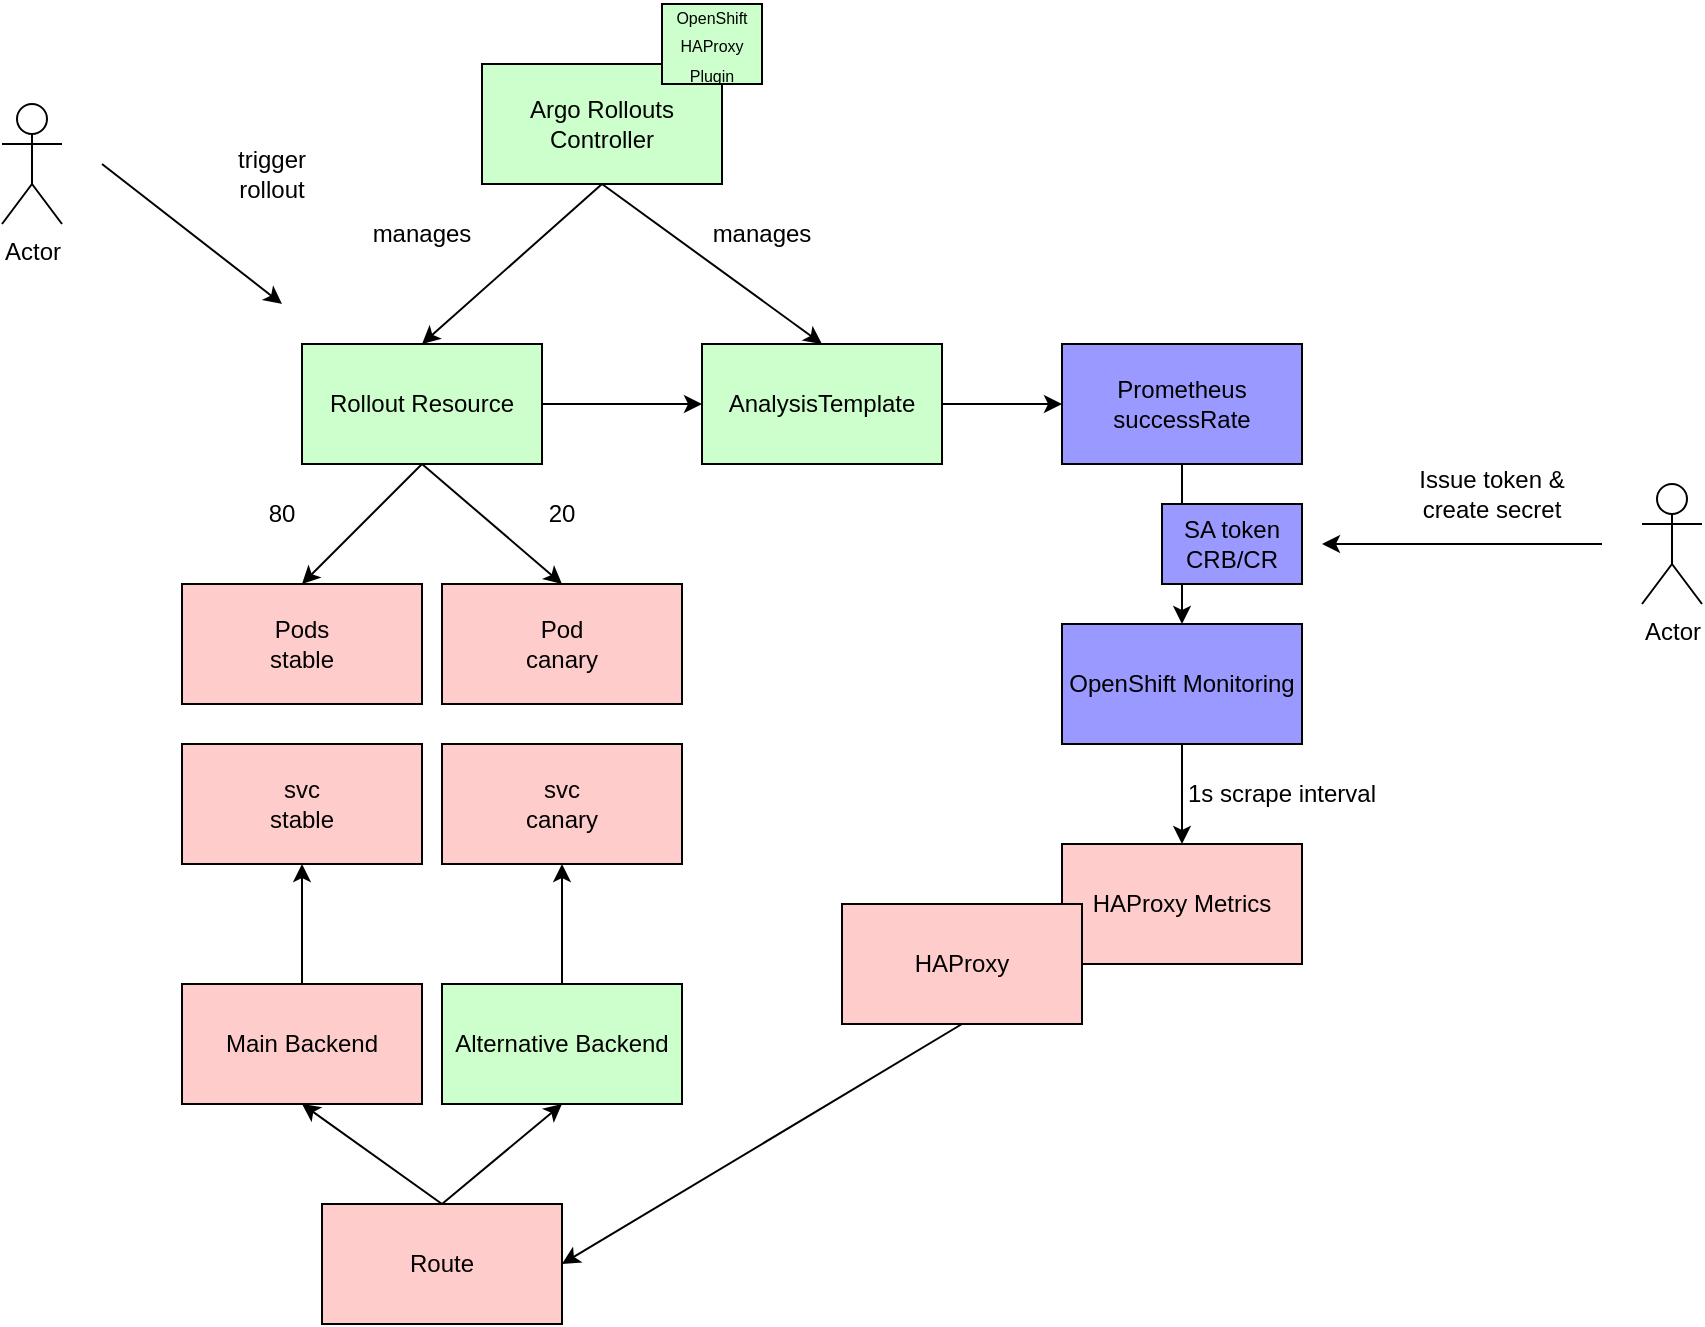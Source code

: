 <mxfile version="24.8.3">
  <diagram name="Page-1" id="KoT_Tr649loQ-CGJ1cBL">
    <mxGraphModel dx="2352" dy="532" grid="1" gridSize="10" guides="1" tooltips="1" connect="1" arrows="1" fold="1" page="1" pageScale="1" pageWidth="850" pageHeight="1100" math="0" shadow="0">
      <root>
        <mxCell id="0" />
        <mxCell id="1" parent="0" />
        <mxCell id="5EOzhqiweeDwcgOFod4l-24" value="Rollout Resource" style="rounded=0;whiteSpace=wrap;html=1;fillColor=#CCFFCC;" parent="1" vertex="1">
          <mxGeometry x="90" y="220" width="120" height="60" as="geometry" />
        </mxCell>
        <mxCell id="5EOzhqiweeDwcgOFod4l-25" value="AnalysisTemplate" style="rounded=0;whiteSpace=wrap;html=1;fillColor=#CCFFCC;" parent="1" vertex="1">
          <mxGeometry x="290" y="220" width="120" height="60" as="geometry" />
        </mxCell>
        <mxCell id="5EOzhqiweeDwcgOFod4l-26" value="" style="endArrow=classic;html=1;rounded=0;exitX=1;exitY=0.5;exitDx=0;exitDy=0;entryX=0;entryY=0.5;entryDx=0;entryDy=0;" parent="1" source="5EOzhqiweeDwcgOFod4l-24" target="5EOzhqiweeDwcgOFod4l-25" edge="1">
          <mxGeometry width="50" height="50" relative="1" as="geometry">
            <mxPoint x="400" y="310" as="sourcePoint" />
            <mxPoint x="450" y="260" as="targetPoint" />
          </mxGeometry>
        </mxCell>
        <mxCell id="5EOzhqiweeDwcgOFod4l-27" value="Prometheus successRate" style="rounded=0;whiteSpace=wrap;html=1;fillColor=#9999FF;" parent="1" vertex="1">
          <mxGeometry x="470" y="220" width="120" height="60" as="geometry" />
        </mxCell>
        <mxCell id="5EOzhqiweeDwcgOFod4l-28" value="OpenShift Monitoring" style="rounded=0;whiteSpace=wrap;html=1;fillColor=#9999FF;" parent="1" vertex="1">
          <mxGeometry x="470" y="360" width="120" height="60" as="geometry" />
        </mxCell>
        <mxCell id="5EOzhqiweeDwcgOFod4l-29" value="HAProxy Metrics" style="rounded=0;whiteSpace=wrap;html=1;fillColor=#FFCCCC;" parent="1" vertex="1">
          <mxGeometry x="470" y="470" width="120" height="60" as="geometry" />
        </mxCell>
        <mxCell id="5EOzhqiweeDwcgOFod4l-30" value="" style="endArrow=classic;html=1;rounded=0;exitX=1;exitY=0.5;exitDx=0;exitDy=0;entryX=0;entryY=0.5;entryDx=0;entryDy=0;" parent="1" source="5EOzhqiweeDwcgOFod4l-25" target="5EOzhqiweeDwcgOFod4l-27" edge="1">
          <mxGeometry width="50" height="50" relative="1" as="geometry">
            <mxPoint x="220" y="260" as="sourcePoint" />
            <mxPoint x="300" y="260" as="targetPoint" />
          </mxGeometry>
        </mxCell>
        <mxCell id="5EOzhqiweeDwcgOFod4l-31" value="" style="endArrow=classic;html=1;rounded=0;exitX=0.5;exitY=1;exitDx=0;exitDy=0;entryX=0.5;entryY=0;entryDx=0;entryDy=0;" parent="1" source="5EOzhqiweeDwcgOFod4l-27" target="5EOzhqiweeDwcgOFod4l-28" edge="1">
          <mxGeometry width="50" height="50" relative="1" as="geometry">
            <mxPoint x="420" y="260" as="sourcePoint" />
            <mxPoint x="480" y="260" as="targetPoint" />
          </mxGeometry>
        </mxCell>
        <mxCell id="5EOzhqiweeDwcgOFod4l-32" value="" style="endArrow=classic;html=1;rounded=0;entryX=0.5;entryY=0;entryDx=0;entryDy=0;" parent="1" target="5EOzhqiweeDwcgOFod4l-29" edge="1">
          <mxGeometry width="50" height="50" relative="1" as="geometry">
            <mxPoint x="530" y="420" as="sourcePoint" />
            <mxPoint x="540" y="370" as="targetPoint" />
          </mxGeometry>
        </mxCell>
        <mxCell id="5EOzhqiweeDwcgOFod4l-33" value="&lt;div&gt;Pods&lt;/div&gt;&lt;div&gt;stable&lt;br&gt;&lt;/div&gt;" style="rounded=0;whiteSpace=wrap;html=1;fillColor=#FFCCCC;" parent="1" vertex="1">
          <mxGeometry x="30" y="340" width="120" height="60" as="geometry" />
        </mxCell>
        <mxCell id="5EOzhqiweeDwcgOFod4l-34" value="&lt;div&gt;Pod&lt;/div&gt;&lt;div&gt;canary&lt;br&gt;&lt;/div&gt;" style="rounded=0;whiteSpace=wrap;html=1;fillColor=#FFCCCC;" parent="1" vertex="1">
          <mxGeometry x="160" y="340" width="120" height="60" as="geometry" />
        </mxCell>
        <mxCell id="5EOzhqiweeDwcgOFod4l-35" value="HAProxy" style="rounded=0;whiteSpace=wrap;html=1;fillColor=#FFCCCC;" parent="1" vertex="1">
          <mxGeometry x="360" y="500" width="120" height="60" as="geometry" />
        </mxCell>
        <mxCell id="5EOzhqiweeDwcgOFod4l-39" value="&lt;div&gt;svc&lt;/div&gt;&lt;div&gt;&lt;div&gt;stable&lt;br&gt;&lt;/div&gt;&lt;/div&gt;" style="rounded=0;whiteSpace=wrap;html=1;fillColor=#FFCCCC;" parent="1" vertex="1">
          <mxGeometry x="30" y="420" width="120" height="60" as="geometry" />
        </mxCell>
        <mxCell id="5EOzhqiweeDwcgOFod4l-40" value="&lt;div&gt;svc&lt;br&gt;&lt;/div&gt;&lt;div&gt;canary&lt;/div&gt;" style="rounded=0;whiteSpace=wrap;html=1;fillColor=#FFCCCC;" parent="1" vertex="1">
          <mxGeometry x="160" y="420" width="120" height="60" as="geometry" />
        </mxCell>
        <mxCell id="5EOzhqiweeDwcgOFod4l-42" value="Route" style="rounded=0;whiteSpace=wrap;html=1;fillColor=#FFCCCC;" parent="1" vertex="1">
          <mxGeometry x="100" y="650" width="120" height="60" as="geometry" />
        </mxCell>
        <mxCell id="5EOzhqiweeDwcgOFod4l-43" value="Main Backend" style="rounded=0;whiteSpace=wrap;html=1;fillColor=#FFCCCC;" parent="1" vertex="1">
          <mxGeometry x="30" y="540" width="120" height="60" as="geometry" />
        </mxCell>
        <mxCell id="5EOzhqiweeDwcgOFod4l-44" value="Alternative Backend" style="rounded=0;whiteSpace=wrap;html=1;fillColor=#CCFFCC;" parent="1" vertex="1">
          <mxGeometry x="160" y="540" width="120" height="60" as="geometry" />
        </mxCell>
        <mxCell id="5EOzhqiweeDwcgOFod4l-45" value="" style="endArrow=classic;html=1;rounded=0;entryX=1;entryY=0.5;entryDx=0;entryDy=0;exitX=0.5;exitY=1;exitDx=0;exitDy=0;" parent="1" source="5EOzhqiweeDwcgOFod4l-35" target="5EOzhqiweeDwcgOFod4l-42" edge="1">
          <mxGeometry width="50" height="50" relative="1" as="geometry">
            <mxPoint x="420" y="510" as="sourcePoint" />
            <mxPoint x="470" y="460" as="targetPoint" />
          </mxGeometry>
        </mxCell>
        <mxCell id="5EOzhqiweeDwcgOFod4l-46" value="&lt;div&gt;SA token&lt;/div&gt;&lt;div&gt;CRB/CR&lt;br&gt;&lt;/div&gt;" style="rounded=0;whiteSpace=wrap;html=1;fillColor=#9999FF;" parent="1" vertex="1">
          <mxGeometry x="520" y="300" width="70" height="40" as="geometry" />
        </mxCell>
        <mxCell id="5EOzhqiweeDwcgOFod4l-47" value="" style="endArrow=classic;html=1;rounded=0;exitX=0.5;exitY=1;exitDx=0;exitDy=0;entryX=0.5;entryY=0;entryDx=0;entryDy=0;" parent="1" source="5EOzhqiweeDwcgOFod4l-24" target="5EOzhqiweeDwcgOFod4l-33" edge="1">
          <mxGeometry width="50" height="50" relative="1" as="geometry">
            <mxPoint x="420" y="480" as="sourcePoint" />
            <mxPoint x="470" y="430" as="targetPoint" />
          </mxGeometry>
        </mxCell>
        <mxCell id="5EOzhqiweeDwcgOFod4l-48" value="" style="endArrow=classic;html=1;rounded=0;exitX=0.5;exitY=1;exitDx=0;exitDy=0;entryX=0.5;entryY=0;entryDx=0;entryDy=0;" parent="1" source="5EOzhqiweeDwcgOFod4l-24" target="5EOzhqiweeDwcgOFod4l-34" edge="1">
          <mxGeometry width="50" height="50" relative="1" as="geometry">
            <mxPoint x="160" y="290" as="sourcePoint" />
            <mxPoint x="100" y="350" as="targetPoint" />
          </mxGeometry>
        </mxCell>
        <mxCell id="5EOzhqiweeDwcgOFod4l-49" value="20" style="text;html=1;align=center;verticalAlign=middle;whiteSpace=wrap;rounded=0;" parent="1" vertex="1">
          <mxGeometry x="190" y="290" width="60" height="30" as="geometry" />
        </mxCell>
        <mxCell id="5EOzhqiweeDwcgOFod4l-50" value="80" style="text;html=1;align=center;verticalAlign=middle;whiteSpace=wrap;rounded=0;" parent="1" vertex="1">
          <mxGeometry x="50" y="290" width="60" height="30" as="geometry" />
        </mxCell>
        <mxCell id="5EOzhqiweeDwcgOFod4l-51" value="1s scrape interval" style="text;html=1;align=center;verticalAlign=middle;whiteSpace=wrap;rounded=0;" parent="1" vertex="1">
          <mxGeometry x="520" y="430" width="120" height="30" as="geometry" />
        </mxCell>
        <mxCell id="5EOzhqiweeDwcgOFod4l-52" value="Actor" style="shape=umlActor;verticalLabelPosition=bottom;verticalAlign=top;html=1;outlineConnect=0;" parent="1" vertex="1">
          <mxGeometry x="760" y="290" width="30" height="60" as="geometry" />
        </mxCell>
        <mxCell id="5EOzhqiweeDwcgOFod4l-53" value="" style="endArrow=classic;html=1;rounded=0;" parent="1" edge="1">
          <mxGeometry width="50" height="50" relative="1" as="geometry">
            <mxPoint x="740" y="320" as="sourcePoint" />
            <mxPoint x="600" y="320" as="targetPoint" />
          </mxGeometry>
        </mxCell>
        <mxCell id="5EOzhqiweeDwcgOFod4l-54" value="Issue token &amp;amp; create secret" style="text;html=1;align=center;verticalAlign=middle;whiteSpace=wrap;rounded=0;" parent="1" vertex="1">
          <mxGeometry x="640" y="280" width="90" height="30" as="geometry" />
        </mxCell>
        <mxCell id="5EOzhqiweeDwcgOFod4l-57" value="Argo Rollouts Controller" style="rounded=0;whiteSpace=wrap;html=1;fillColor=#CCFFCC;" parent="1" vertex="1">
          <mxGeometry x="180" y="80" width="120" height="60" as="geometry" />
        </mxCell>
        <mxCell id="5EOzhqiweeDwcgOFod4l-58" value="&lt;div&gt;&lt;font style=&quot;font-size: 8px;&quot;&gt;OpenShift&lt;/font&gt;&lt;/div&gt;&lt;div&gt;&lt;font style=&quot;font-size: 8px;&quot;&gt;HAProxy&lt;/font&gt;&lt;/div&gt;&lt;div&gt;&lt;font style=&quot;font-size: 8px;&quot;&gt;Plugin&lt;br&gt;&lt;/font&gt;&lt;/div&gt;" style="rounded=0;whiteSpace=wrap;html=1;fillColor=#CCFFCC;" parent="1" vertex="1">
          <mxGeometry x="270" y="50" width="50" height="40" as="geometry" />
        </mxCell>
        <mxCell id="5EOzhqiweeDwcgOFod4l-59" value="" style="endArrow=classic;html=1;rounded=0;entryX=0.5;entryY=0;entryDx=0;entryDy=0;exitX=0.5;exitY=1;exitDx=0;exitDy=0;" parent="1" source="5EOzhqiweeDwcgOFod4l-57" target="5EOzhqiweeDwcgOFod4l-24" edge="1">
          <mxGeometry width="50" height="50" relative="1" as="geometry">
            <mxPoint x="290" y="160" as="sourcePoint" />
            <mxPoint x="340" y="110" as="targetPoint" />
          </mxGeometry>
        </mxCell>
        <mxCell id="5EOzhqiweeDwcgOFod4l-60" value="" style="endArrow=classic;html=1;rounded=0;entryX=0.5;entryY=0;entryDx=0;entryDy=0;exitX=0.5;exitY=1;exitDx=0;exitDy=0;" parent="1" source="5EOzhqiweeDwcgOFod4l-57" target="5EOzhqiweeDwcgOFod4l-25" edge="1">
          <mxGeometry width="50" height="50" relative="1" as="geometry">
            <mxPoint x="240" y="150" as="sourcePoint" />
            <mxPoint x="160" y="230" as="targetPoint" />
          </mxGeometry>
        </mxCell>
        <mxCell id="5EOzhqiweeDwcgOFod4l-61" value="manages" style="text;html=1;align=center;verticalAlign=middle;whiteSpace=wrap;rounded=0;" parent="1" vertex="1">
          <mxGeometry x="290" y="150" width="60" height="30" as="geometry" />
        </mxCell>
        <mxCell id="5EOzhqiweeDwcgOFod4l-62" value="manages" style="text;html=1;align=center;verticalAlign=middle;whiteSpace=wrap;rounded=0;" parent="1" vertex="1">
          <mxGeometry x="120" y="150" width="60" height="30" as="geometry" />
        </mxCell>
        <mxCell id="5EOzhqiweeDwcgOFod4l-63" value="" style="endArrow=classic;html=1;rounded=0;entryX=0.5;entryY=1;entryDx=0;entryDy=0;exitX=0.5;exitY=0;exitDx=0;exitDy=0;" parent="1" source="5EOzhqiweeDwcgOFod4l-43" target="5EOzhqiweeDwcgOFod4l-39" edge="1">
          <mxGeometry width="50" height="50" relative="1" as="geometry">
            <mxPoint x="370" y="470" as="sourcePoint" />
            <mxPoint x="420" y="420" as="targetPoint" />
          </mxGeometry>
        </mxCell>
        <mxCell id="5EOzhqiweeDwcgOFod4l-64" value="" style="endArrow=classic;html=1;rounded=0;entryX=0.5;entryY=1;entryDx=0;entryDy=0;exitX=0.5;exitY=0;exitDx=0;exitDy=0;" parent="1" source="5EOzhqiweeDwcgOFod4l-44" target="5EOzhqiweeDwcgOFod4l-40" edge="1">
          <mxGeometry width="50" height="50" relative="1" as="geometry">
            <mxPoint x="100" y="550" as="sourcePoint" />
            <mxPoint x="100" y="490" as="targetPoint" />
          </mxGeometry>
        </mxCell>
        <mxCell id="5EOzhqiweeDwcgOFod4l-65" value="" style="endArrow=classic;html=1;rounded=0;entryX=0.5;entryY=1;entryDx=0;entryDy=0;exitX=0.5;exitY=0;exitDx=0;exitDy=0;" parent="1" source="5EOzhqiweeDwcgOFod4l-42" target="5EOzhqiweeDwcgOFod4l-44" edge="1">
          <mxGeometry width="50" height="50" relative="1" as="geometry">
            <mxPoint x="230" y="550" as="sourcePoint" />
            <mxPoint x="230" y="490" as="targetPoint" />
          </mxGeometry>
        </mxCell>
        <mxCell id="5EOzhqiweeDwcgOFod4l-66" value="" style="endArrow=classic;html=1;rounded=0;entryX=0.5;entryY=1;entryDx=0;entryDy=0;exitX=0.5;exitY=0;exitDx=0;exitDy=0;" parent="1" source="5EOzhqiweeDwcgOFod4l-42" target="5EOzhqiweeDwcgOFod4l-43" edge="1">
          <mxGeometry width="50" height="50" relative="1" as="geometry">
            <mxPoint x="170" y="660" as="sourcePoint" />
            <mxPoint x="230" y="610" as="targetPoint" />
          </mxGeometry>
        </mxCell>
        <mxCell id="VFFIahcKvzy-pQ79v-wx-5" value="Actor" style="shape=umlActor;verticalLabelPosition=bottom;verticalAlign=top;html=1;outlineConnect=0;" vertex="1" parent="1">
          <mxGeometry x="-60" y="100" width="30" height="60" as="geometry" />
        </mxCell>
        <mxCell id="VFFIahcKvzy-pQ79v-wx-6" value="" style="endArrow=classic;html=1;rounded=0;" edge="1" parent="1">
          <mxGeometry width="50" height="50" relative="1" as="geometry">
            <mxPoint x="-10" y="130" as="sourcePoint" />
            <mxPoint x="80" y="200" as="targetPoint" />
          </mxGeometry>
        </mxCell>
        <mxCell id="VFFIahcKvzy-pQ79v-wx-7" value="&lt;div&gt;trigger&lt;/div&gt;&lt;div&gt;rollout&lt;br&gt;&lt;/div&gt;" style="text;html=1;align=center;verticalAlign=middle;whiteSpace=wrap;rounded=0;" vertex="1" parent="1">
          <mxGeometry x="30" y="120" width="90" height="30" as="geometry" />
        </mxCell>
      </root>
    </mxGraphModel>
  </diagram>
</mxfile>
